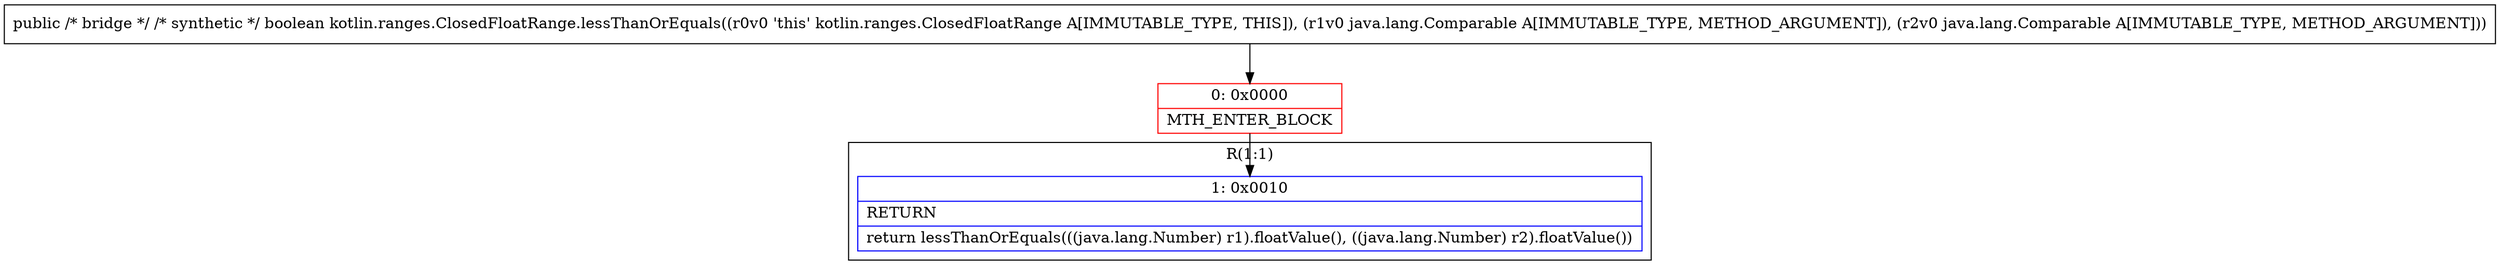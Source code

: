 digraph "CFG forkotlin.ranges.ClosedFloatRange.lessThanOrEquals(Ljava\/lang\/Comparable;Ljava\/lang\/Comparable;)Z" {
subgraph cluster_Region_1021502152 {
label = "R(1:1)";
node [shape=record,color=blue];
Node_1 [shape=record,label="{1\:\ 0x0010|RETURN\l|return lessThanOrEquals(((java.lang.Number) r1).floatValue(), ((java.lang.Number) r2).floatValue())\l}"];
}
Node_0 [shape=record,color=red,label="{0\:\ 0x0000|MTH_ENTER_BLOCK\l}"];
MethodNode[shape=record,label="{public \/* bridge *\/ \/* synthetic *\/ boolean kotlin.ranges.ClosedFloatRange.lessThanOrEquals((r0v0 'this' kotlin.ranges.ClosedFloatRange A[IMMUTABLE_TYPE, THIS]), (r1v0 java.lang.Comparable A[IMMUTABLE_TYPE, METHOD_ARGUMENT]), (r2v0 java.lang.Comparable A[IMMUTABLE_TYPE, METHOD_ARGUMENT])) }"];
MethodNode -> Node_0;
Node_0 -> Node_1;
}

